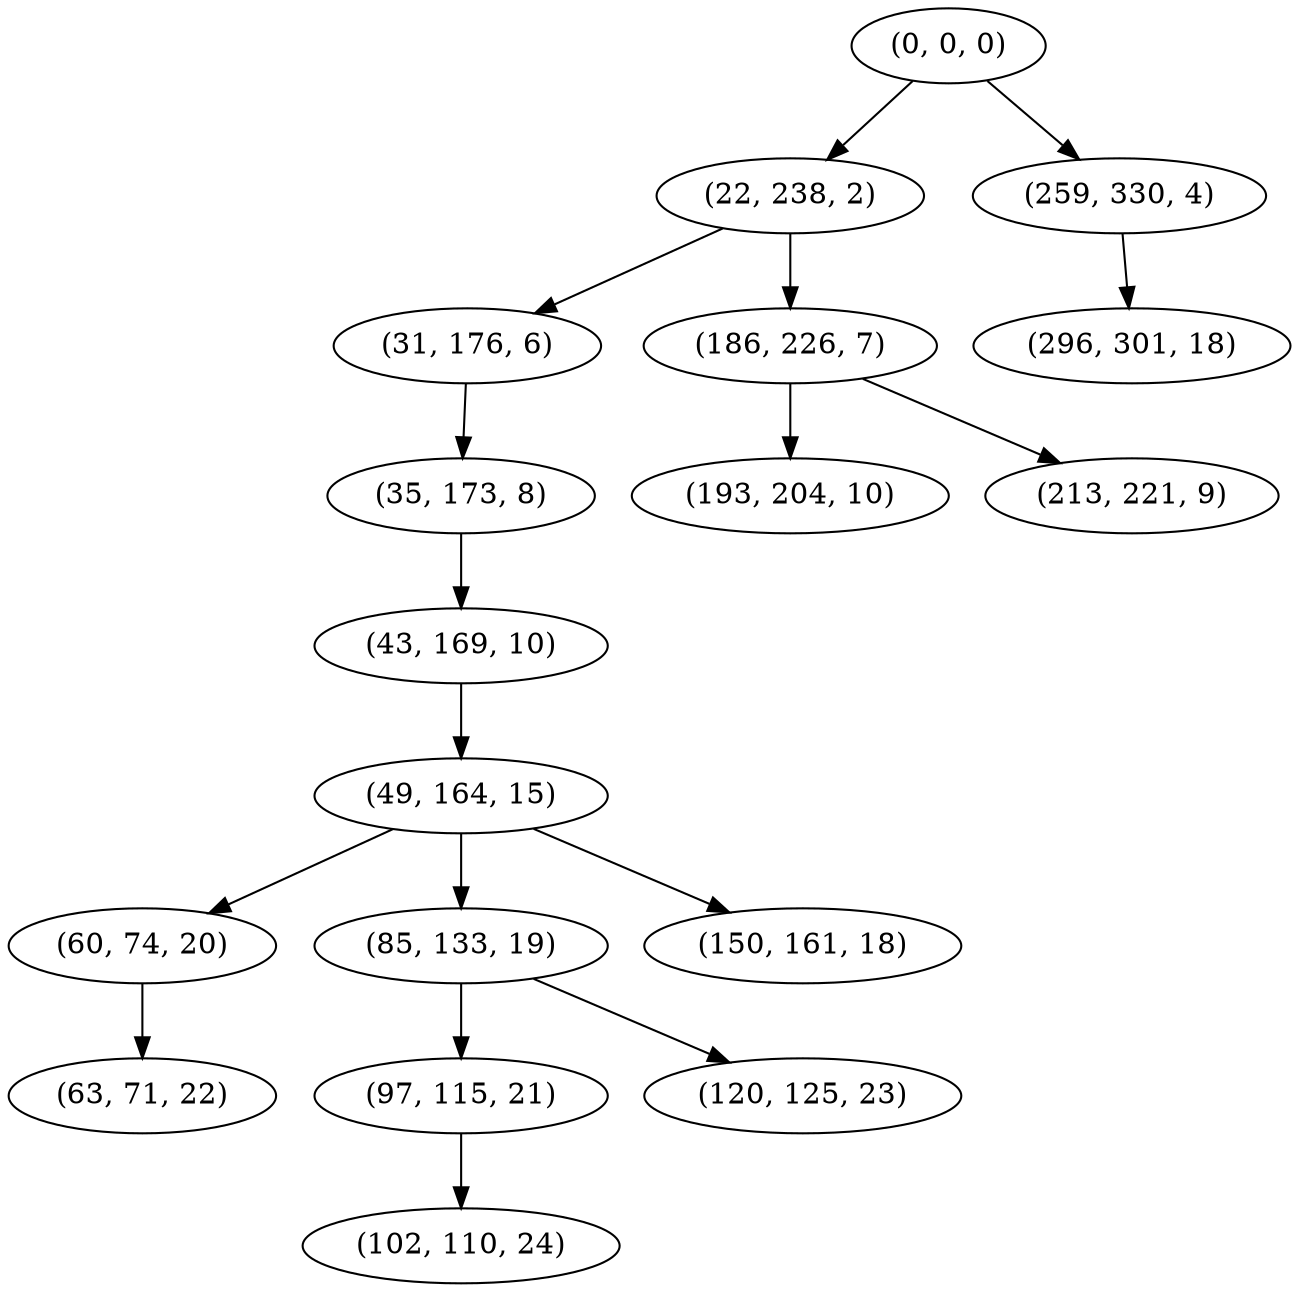 digraph tree {
    "(0, 0, 0)";
    "(22, 238, 2)";
    "(31, 176, 6)";
    "(35, 173, 8)";
    "(43, 169, 10)";
    "(49, 164, 15)";
    "(60, 74, 20)";
    "(63, 71, 22)";
    "(85, 133, 19)";
    "(97, 115, 21)";
    "(102, 110, 24)";
    "(120, 125, 23)";
    "(150, 161, 18)";
    "(186, 226, 7)";
    "(193, 204, 10)";
    "(213, 221, 9)";
    "(259, 330, 4)";
    "(296, 301, 18)";
    "(0, 0, 0)" -> "(22, 238, 2)";
    "(0, 0, 0)" -> "(259, 330, 4)";
    "(22, 238, 2)" -> "(31, 176, 6)";
    "(22, 238, 2)" -> "(186, 226, 7)";
    "(31, 176, 6)" -> "(35, 173, 8)";
    "(35, 173, 8)" -> "(43, 169, 10)";
    "(43, 169, 10)" -> "(49, 164, 15)";
    "(49, 164, 15)" -> "(60, 74, 20)";
    "(49, 164, 15)" -> "(85, 133, 19)";
    "(49, 164, 15)" -> "(150, 161, 18)";
    "(60, 74, 20)" -> "(63, 71, 22)";
    "(85, 133, 19)" -> "(97, 115, 21)";
    "(85, 133, 19)" -> "(120, 125, 23)";
    "(97, 115, 21)" -> "(102, 110, 24)";
    "(186, 226, 7)" -> "(193, 204, 10)";
    "(186, 226, 7)" -> "(213, 221, 9)";
    "(259, 330, 4)" -> "(296, 301, 18)";
}
